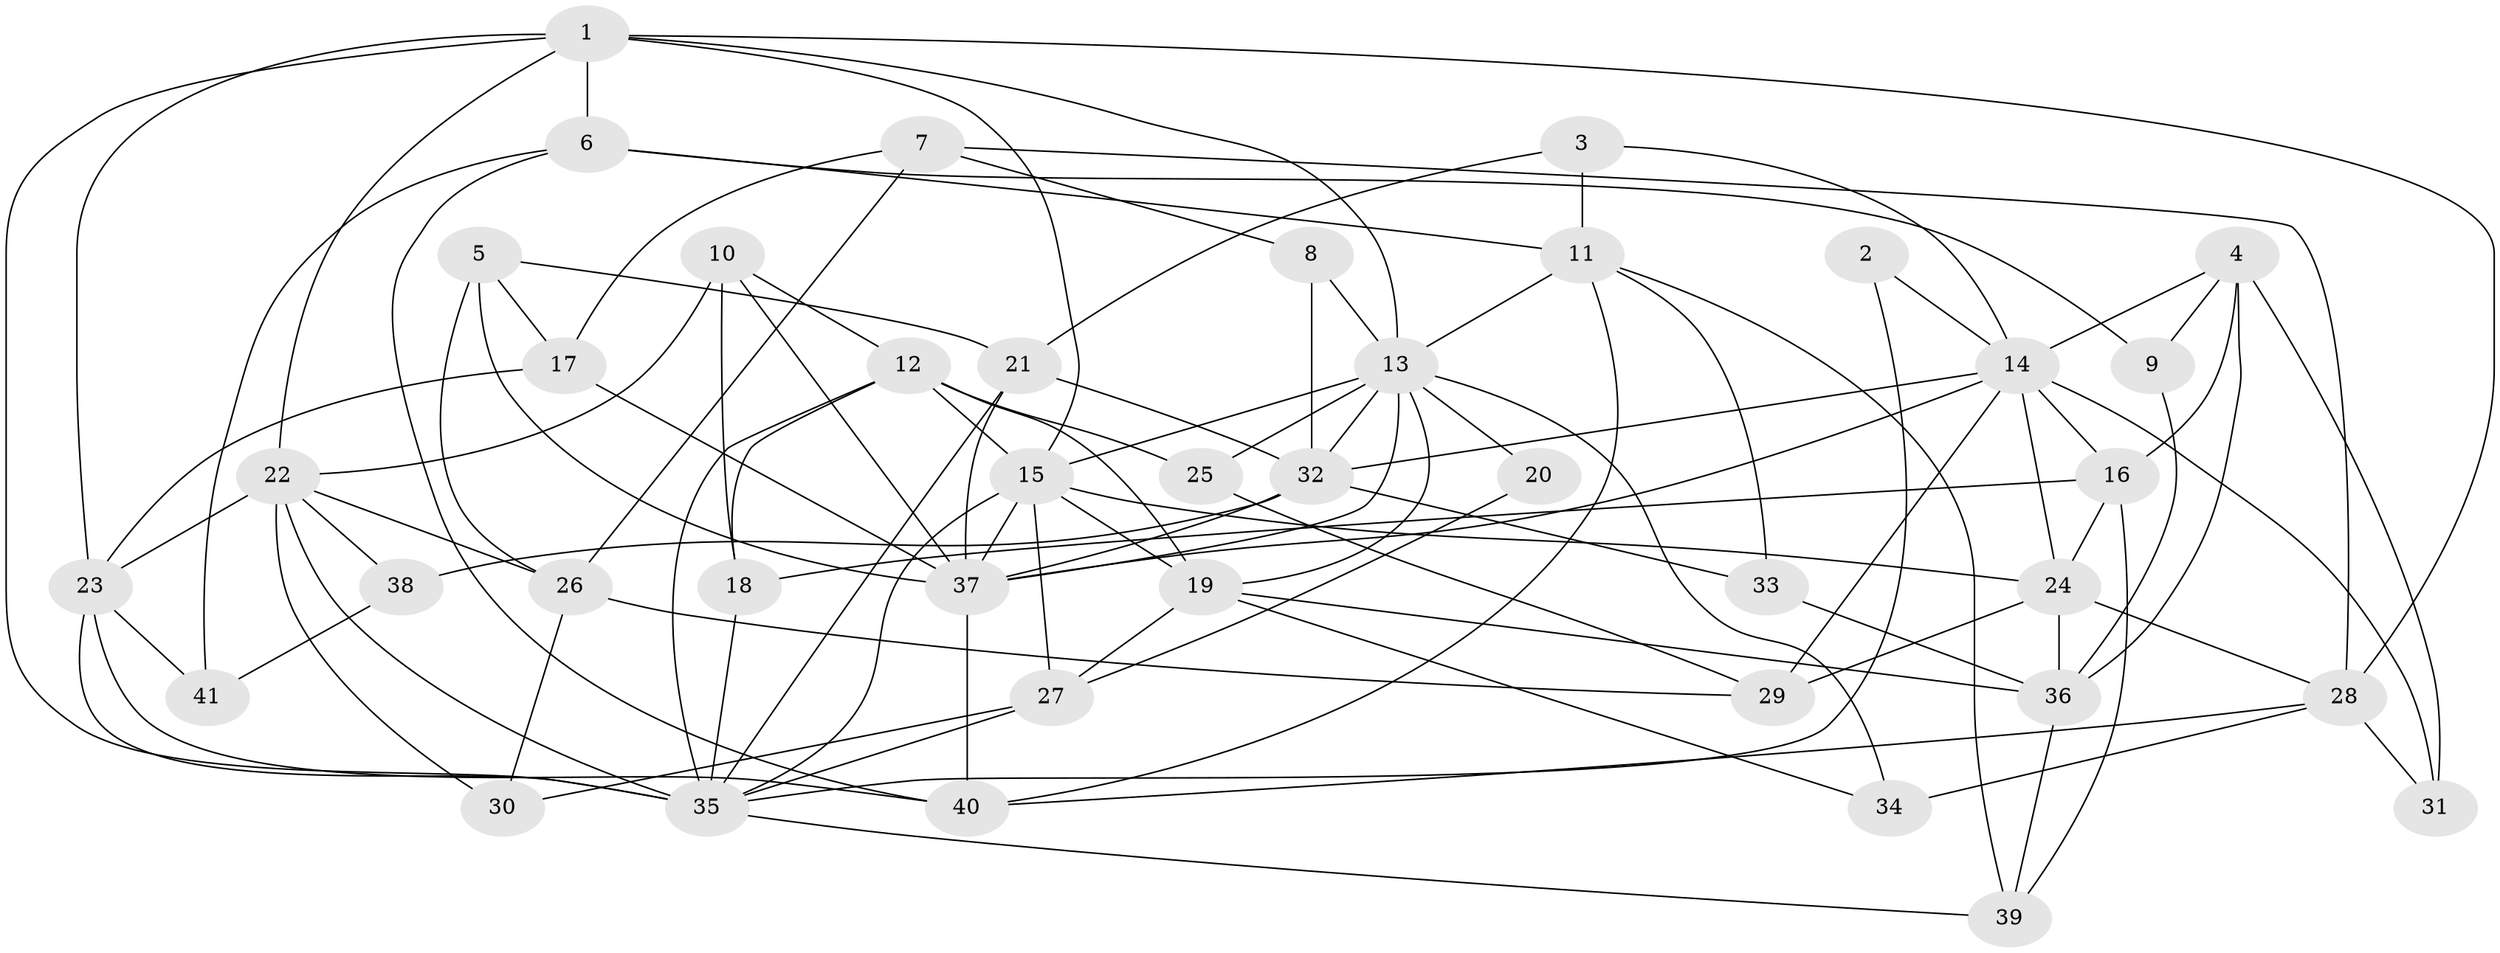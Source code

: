 // original degree distribution, {7: 0.012345679012345678, 2: 0.1111111111111111, 6: 0.06172839506172839, 5: 0.16049382716049382, 3: 0.2839506172839506, 8: 0.012345679012345678, 4: 0.3333333333333333, 10: 0.012345679012345678, 9: 0.012345679012345678}
// Generated by graph-tools (version 1.1) at 2025/37/03/04/25 23:37:03]
// undirected, 41 vertices, 103 edges
graph export_dot {
  node [color=gray90,style=filled];
  1;
  2;
  3;
  4;
  5;
  6;
  7;
  8;
  9;
  10;
  11;
  12;
  13;
  14;
  15;
  16;
  17;
  18;
  19;
  20;
  21;
  22;
  23;
  24;
  25;
  26;
  27;
  28;
  29;
  30;
  31;
  32;
  33;
  34;
  35;
  36;
  37;
  38;
  39;
  40;
  41;
  1 -- 6 [weight=1.0];
  1 -- 13 [weight=1.0];
  1 -- 15 [weight=1.0];
  1 -- 22 [weight=1.0];
  1 -- 23 [weight=1.0];
  1 -- 28 [weight=1.0];
  1 -- 35 [weight=1.0];
  2 -- 14 [weight=1.0];
  2 -- 35 [weight=1.0];
  3 -- 11 [weight=1.0];
  3 -- 14 [weight=1.0];
  3 -- 21 [weight=1.0];
  4 -- 9 [weight=1.0];
  4 -- 14 [weight=1.0];
  4 -- 16 [weight=1.0];
  4 -- 31 [weight=1.0];
  4 -- 36 [weight=1.0];
  5 -- 17 [weight=1.0];
  5 -- 21 [weight=1.0];
  5 -- 26 [weight=1.0];
  5 -- 37 [weight=2.0];
  6 -- 9 [weight=1.0];
  6 -- 11 [weight=1.0];
  6 -- 40 [weight=1.0];
  6 -- 41 [weight=1.0];
  7 -- 8 [weight=1.0];
  7 -- 17 [weight=1.0];
  7 -- 26 [weight=1.0];
  7 -- 28 [weight=1.0];
  8 -- 13 [weight=2.0];
  8 -- 32 [weight=1.0];
  9 -- 36 [weight=1.0];
  10 -- 12 [weight=1.0];
  10 -- 18 [weight=1.0];
  10 -- 22 [weight=1.0];
  10 -- 37 [weight=1.0];
  11 -- 13 [weight=2.0];
  11 -- 33 [weight=1.0];
  11 -- 39 [weight=1.0];
  11 -- 40 [weight=1.0];
  12 -- 15 [weight=1.0];
  12 -- 18 [weight=1.0];
  12 -- 19 [weight=1.0];
  12 -- 25 [weight=1.0];
  12 -- 35 [weight=2.0];
  13 -- 15 [weight=1.0];
  13 -- 19 [weight=1.0];
  13 -- 20 [weight=1.0];
  13 -- 25 [weight=1.0];
  13 -- 32 [weight=1.0];
  13 -- 34 [weight=1.0];
  13 -- 37 [weight=1.0];
  14 -- 16 [weight=1.0];
  14 -- 24 [weight=1.0];
  14 -- 29 [weight=1.0];
  14 -- 31 [weight=2.0];
  14 -- 32 [weight=1.0];
  14 -- 37 [weight=1.0];
  15 -- 19 [weight=1.0];
  15 -- 24 [weight=1.0];
  15 -- 27 [weight=1.0];
  15 -- 35 [weight=1.0];
  15 -- 37 [weight=1.0];
  16 -- 18 [weight=1.0];
  16 -- 24 [weight=1.0];
  16 -- 39 [weight=1.0];
  17 -- 23 [weight=1.0];
  17 -- 37 [weight=1.0];
  18 -- 35 [weight=1.0];
  19 -- 27 [weight=1.0];
  19 -- 34 [weight=1.0];
  19 -- 36 [weight=1.0];
  20 -- 27 [weight=1.0];
  21 -- 32 [weight=3.0];
  21 -- 35 [weight=1.0];
  21 -- 37 [weight=1.0];
  22 -- 23 [weight=1.0];
  22 -- 26 [weight=1.0];
  22 -- 30 [weight=1.0];
  22 -- 35 [weight=1.0];
  22 -- 38 [weight=1.0];
  23 -- 35 [weight=2.0];
  23 -- 40 [weight=1.0];
  23 -- 41 [weight=2.0];
  24 -- 28 [weight=1.0];
  24 -- 29 [weight=1.0];
  24 -- 36 [weight=1.0];
  25 -- 29 [weight=1.0];
  26 -- 29 [weight=1.0];
  26 -- 30 [weight=1.0];
  27 -- 30 [weight=2.0];
  27 -- 35 [weight=1.0];
  28 -- 31 [weight=1.0];
  28 -- 34 [weight=1.0];
  28 -- 40 [weight=1.0];
  32 -- 33 [weight=3.0];
  32 -- 37 [weight=2.0];
  32 -- 38 [weight=2.0];
  33 -- 36 [weight=1.0];
  35 -- 39 [weight=1.0];
  36 -- 39 [weight=1.0];
  37 -- 40 [weight=2.0];
  38 -- 41 [weight=2.0];
}
